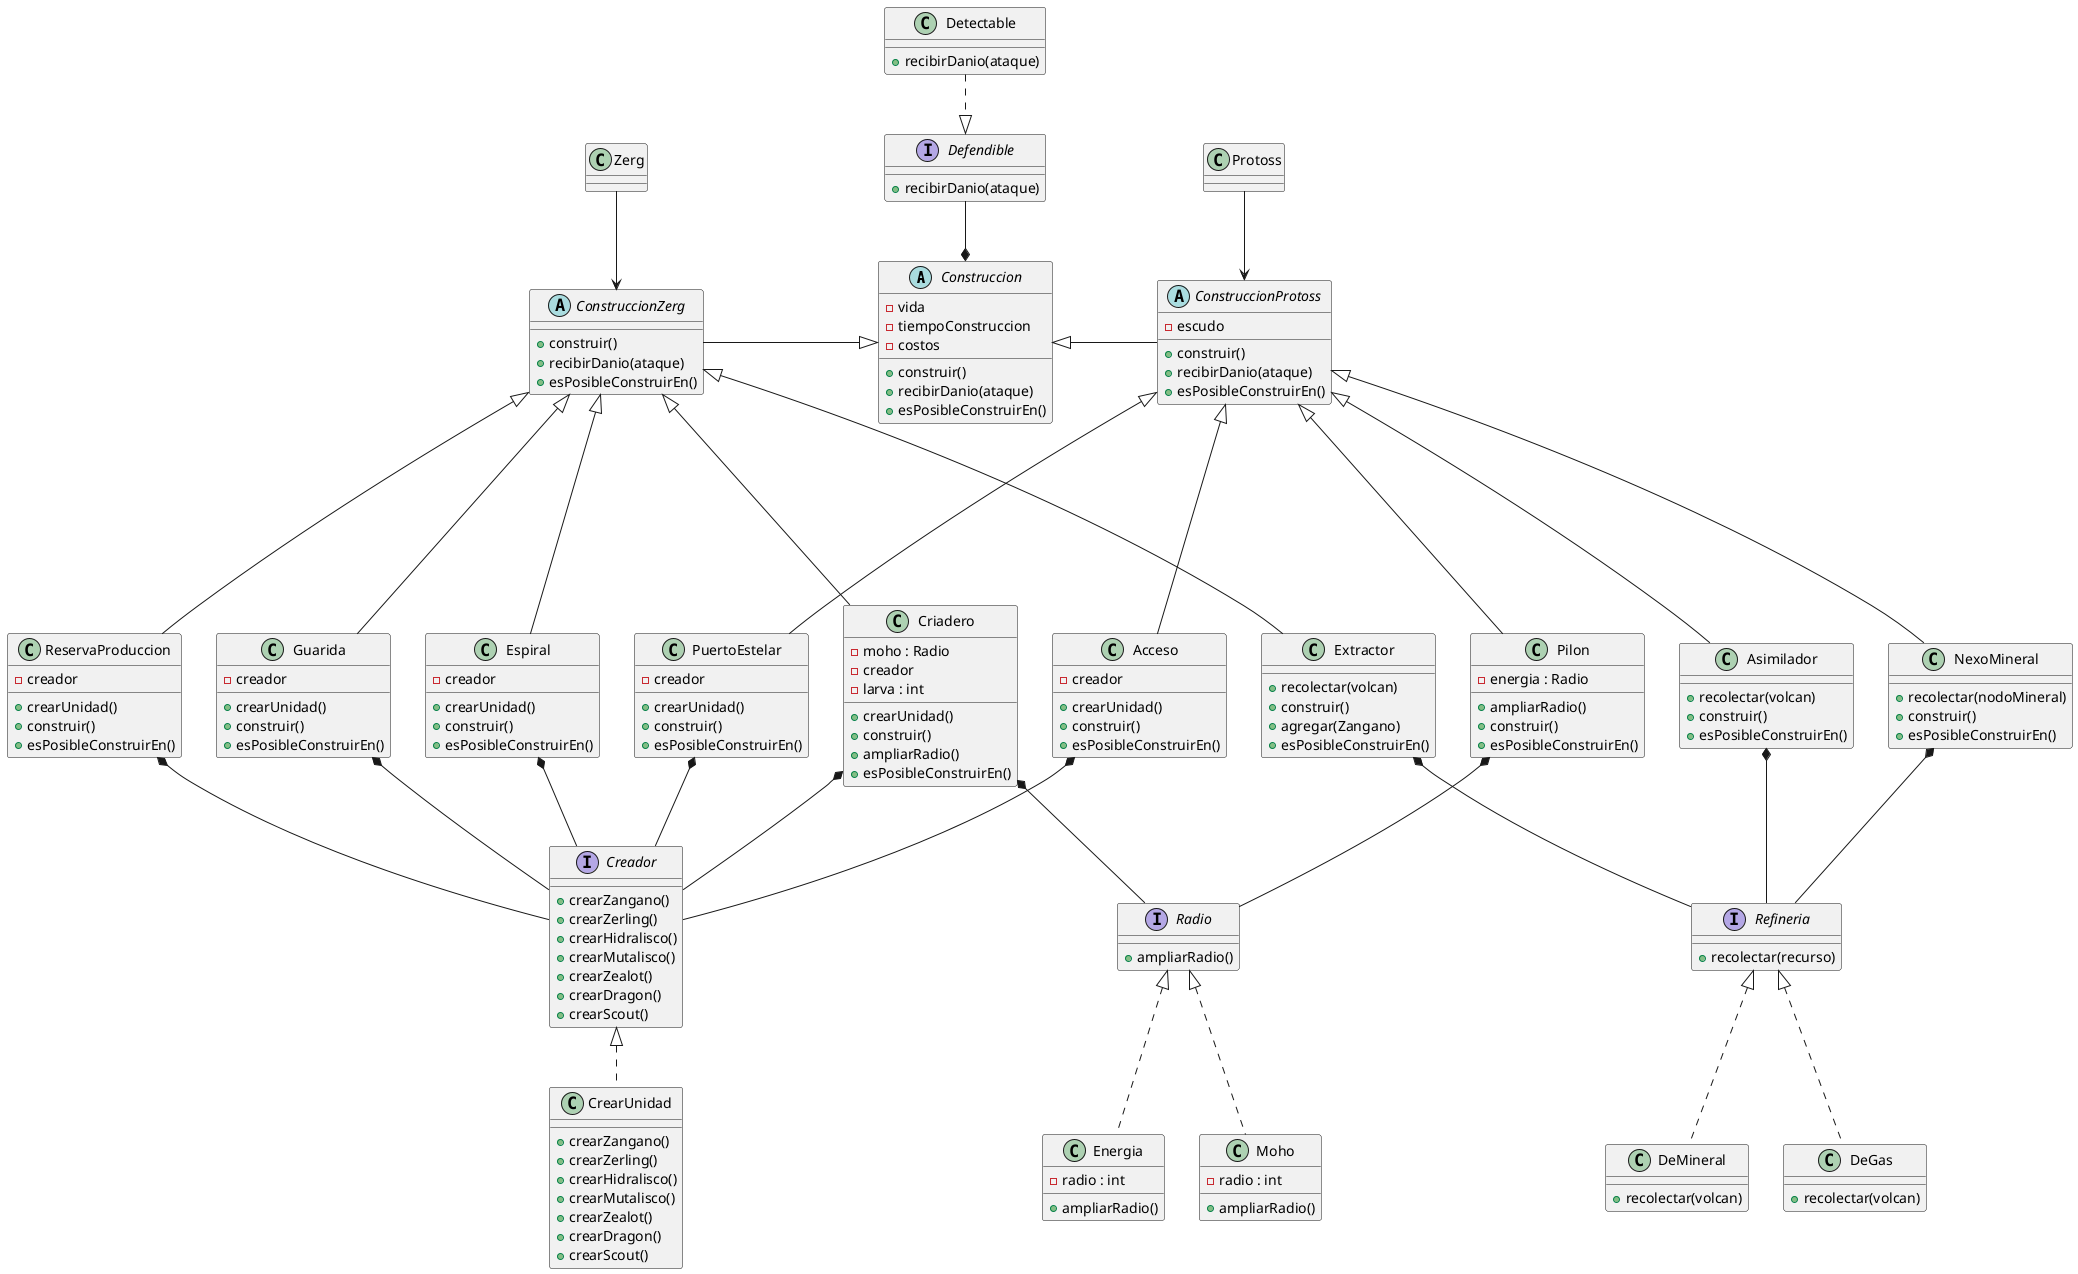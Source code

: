 @startuml
'https://plantuml.com/class-diagram

abstract class Construccion {
    - vida
    - tiempoConstruccion
    - costos
    + construir()
    + recibirDanio(ataque)
    + esPosibleConstruirEn()
}

interface Defendible {
    +recibirDanio(ataque)
}
class Detectable {
    +recibirDanio(ataque)
}


abstract class ConstruccionZerg {
    + construir()
    + recibirDanio(ataque)
    + esPosibleConstruirEn()
}

class Criadero {
    - moho : Radio
    - creador
    - larva : int
     +crearUnidad()
     +construir()
     +ampliarRadio()
     +esPosibleConstruirEn()
}

class ReservaProduccion {
    - creador
    +crearUnidad()
    +construir()
    +esPosibleConstruirEn()
}

class Extractor {
    +recolectar(volcan)
    +construir()
    +agregar(Zangano)
    +esPosibleConstruirEn()
}

class Guarida {
    - creador
    +crearUnidad()
    +construir()
    +esPosibleConstruirEn()

}

class Espiral {
    - creador
    +crearUnidad()
    +construir()
    +esPosibleConstruirEn()

}

abstract class ConstruccionProtoss {
    - escudo
    + construir()
    + recibirDanio(ataque)
    + esPosibleConstruirEn()
}

class Asimilador {
    +recolectar(volcan)
    +construir()
    +esPosibleConstruirEn()
}

class NexoMineral {
    +recolectar(nodoMineral)
    +construir()
    +esPosibleConstruirEn()
}

class Pilon {
    - energia : Radio
    +ampliarRadio()
    +construir()
    +esPosibleConstruirEn()
}

class PuertoEstelar {
    - creador
    +crearUnidad()
    +construir()
    +esPosibleConstruirEn()
}

class Acceso {
    - creador
     +crearUnidad()
     +construir()
     +esPosibleConstruirEn()
}

interface Radio {
    +ampliarRadio()
}

class Moho {
    -radio : int
    +ampliarRadio()
}

class Energia {
    -radio : int
    +ampliarRadio()
}

interface Refineria {
    +recolectar(recurso)
}

class DeGas {
    +recolectar(volcan)
}

class DeMineral {
    +recolectar(volcan)
}

interface Creador {
    +crearZangano()
    +crearZerling()
    +crearHidralisco()
    +crearMutalisco()
    +crearZealot()
    +crearDragon()
    +crearScout()
}

class CrearUnidad {
    +crearZangano()
    +crearZerling()
    +crearHidralisco()
    +crearMutalisco()
    +crearZealot()
    +crearDragon()
    +crearScout()
}

Detectable ..|> Defendible
Defendible --* Construccion

Zerg --> ConstruccionZerg
Protoss --> ConstruccionProtoss
ConstruccionZerg -|> Construccion
ConstruccionProtoss -left-|> Construccion

ConstruccionZerg <|---- Criadero
ConstruccionZerg <|---- ReservaProduccion
ConstruccionZerg <|---- Extractor
ConstruccionZerg <|---- Guarida
ConstruccionZerg <|---- Espiral

ConstruccionProtoss <|---- NexoMineral
ConstruccionProtoss <|---- Pilon
ConstruccionProtoss <|---- Asimilador
ConstruccionProtoss <|---- Acceso
ConstruccionProtoss <|---- PuertoEstelar

Criadero *-- Radio
Pilon *-- Radio
Radio <|.. Moho
Radio <|.. Energia

NexoMineral *-- Refineria
Extractor *-- Refineria
Asimilador *-- Refineria
Refineria <|.. DeGas
Refineria <|.. DeMineral

PuertoEstelar *-- Creador
ReservaProduccion *-- Creador
Acceso *-- Creador
Guarida *-- Creador
Criadero *-- Creador
Espiral *-- Creador

Creador <|.. CrearUnidad

@enduml